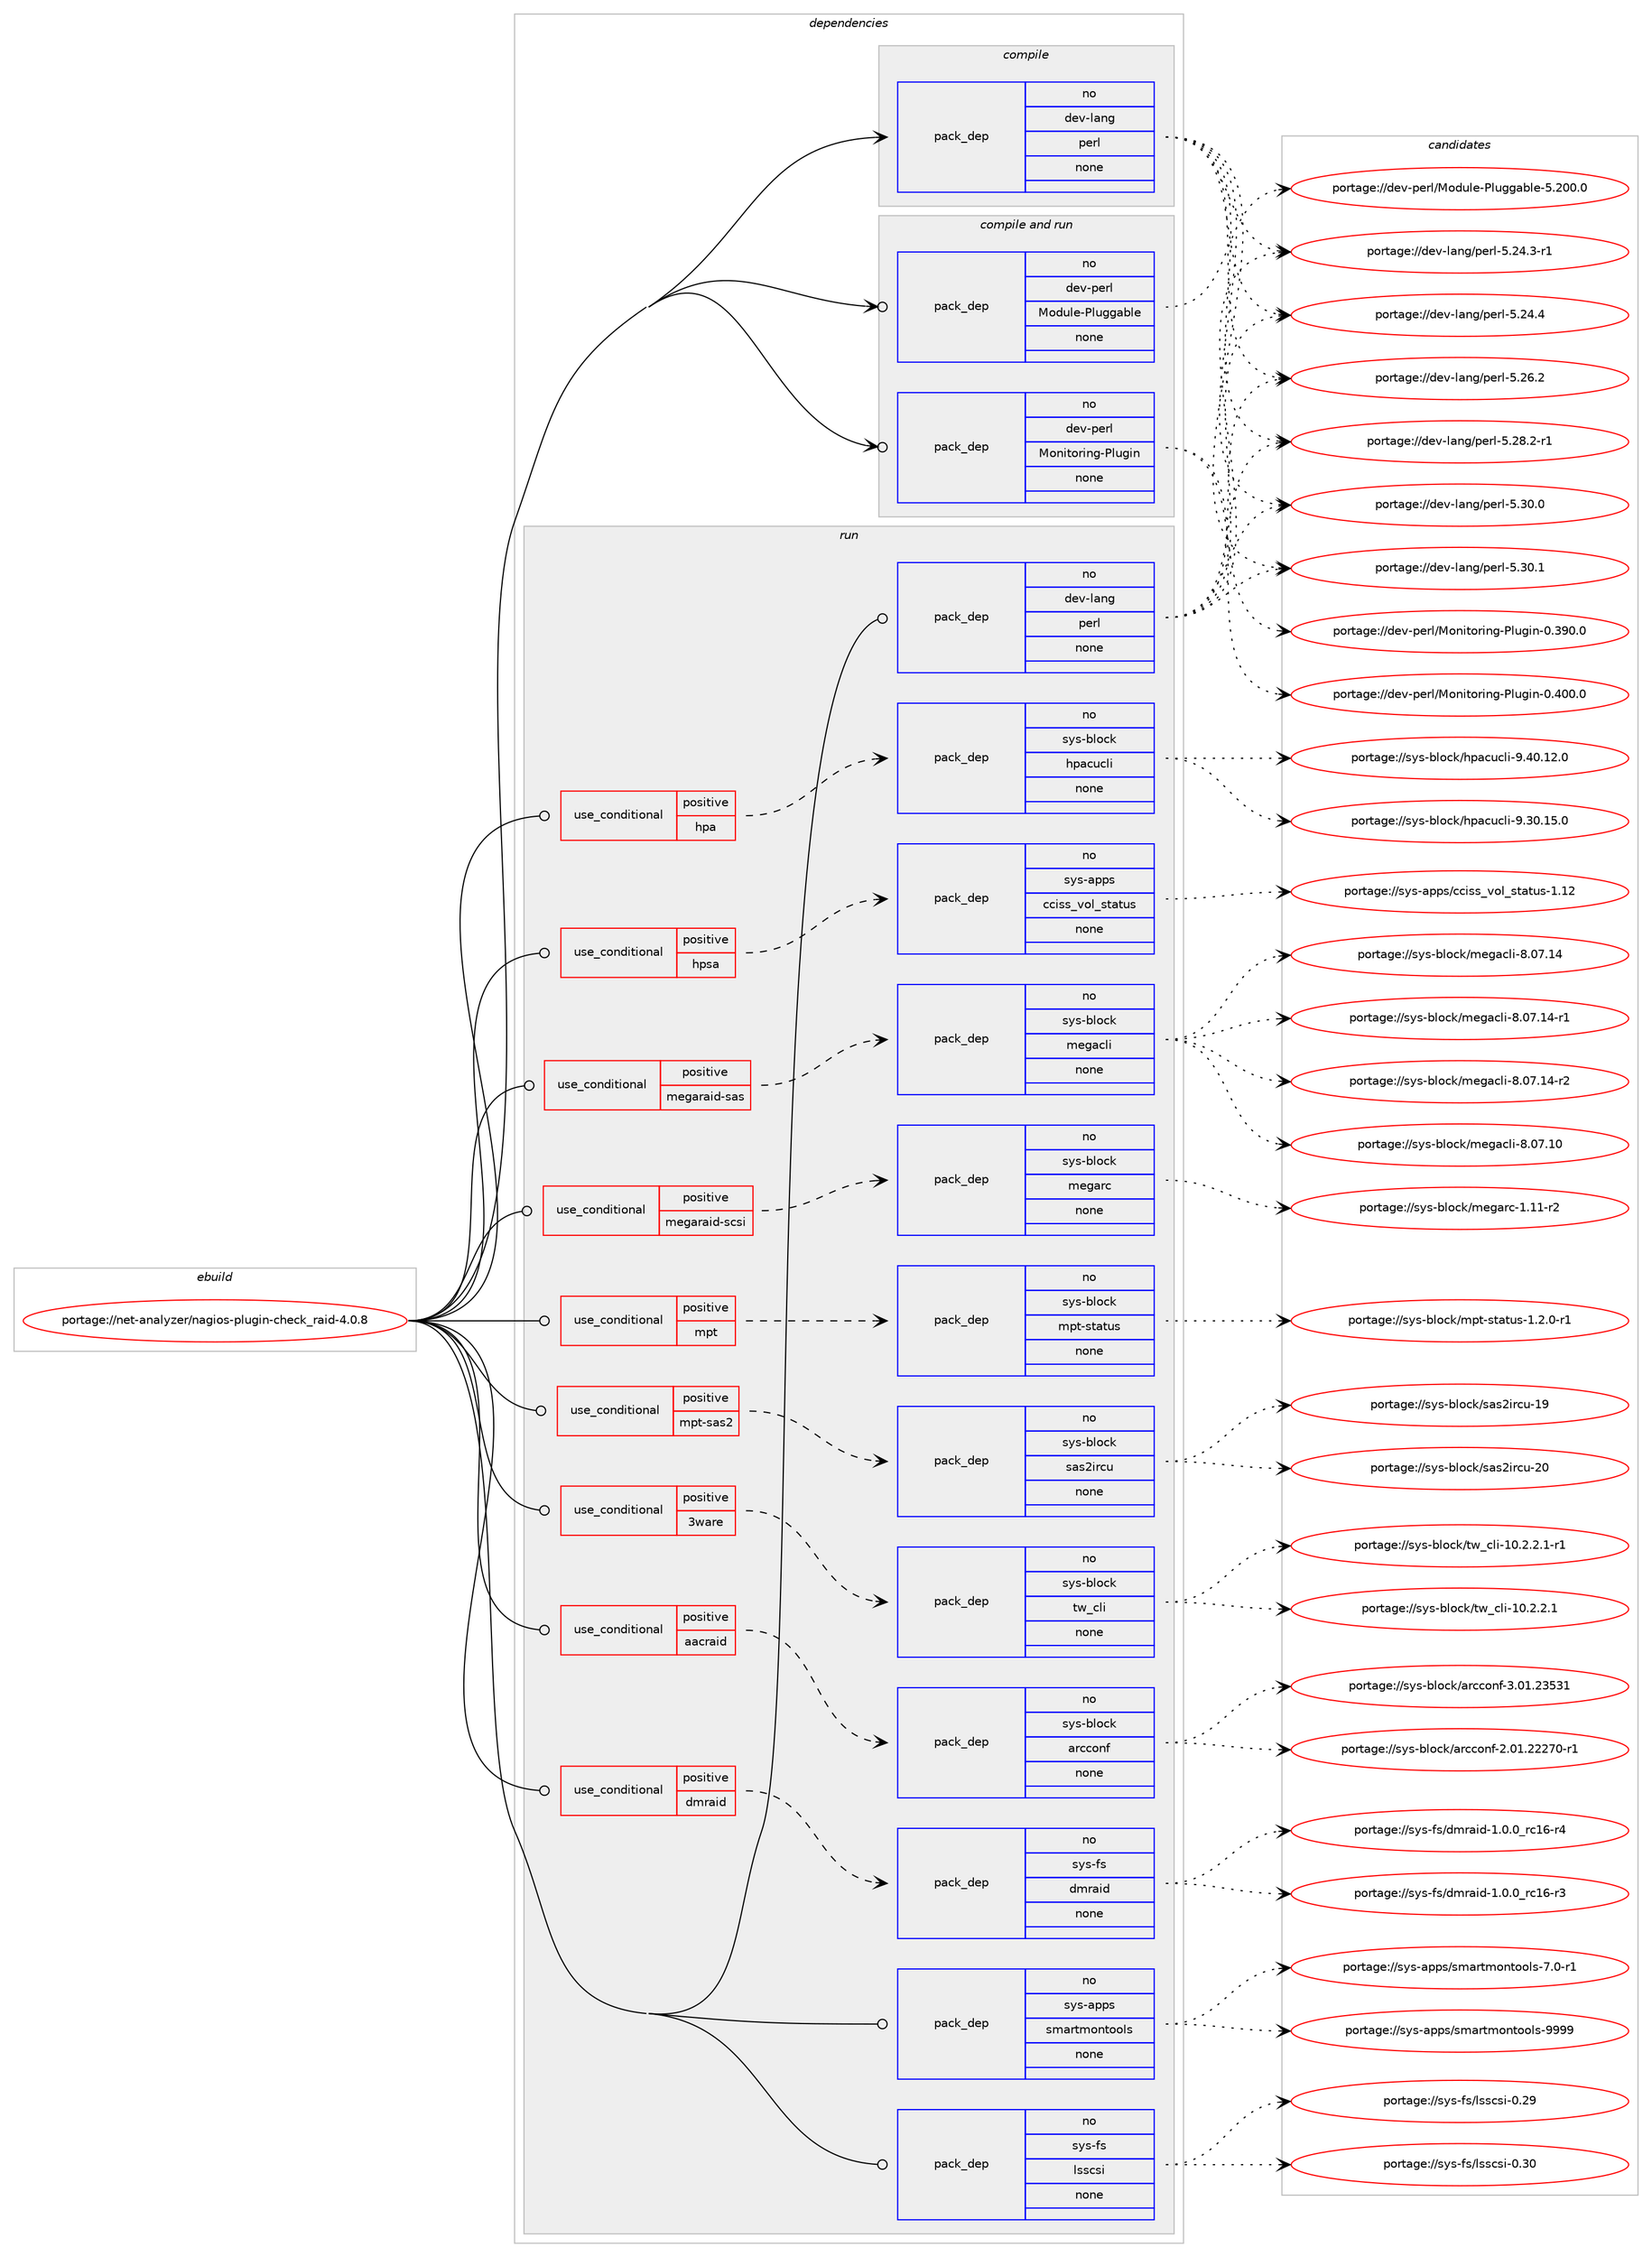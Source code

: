 digraph prolog {

# *************
# Graph options
# *************

newrank=true;
concentrate=true;
compound=true;
graph [rankdir=LR,fontname=Helvetica,fontsize=10,ranksep=1.5];#, ranksep=2.5, nodesep=0.2];
edge  [arrowhead=vee];
node  [fontname=Helvetica,fontsize=10];

# **********
# The ebuild
# **********

subgraph cluster_leftcol {
color=gray;
rank=same;
label=<<i>ebuild</i>>;
id [label="portage://net-analyzer/nagios-plugin-check_raid-4.0.8", color=red, width=4, href="../net-analyzer/nagios-plugin-check_raid-4.0.8.svg"];
}

# ****************
# The dependencies
# ****************

subgraph cluster_midcol {
color=gray;
label=<<i>dependencies</i>>;
subgraph cluster_compile {
fillcolor="#eeeeee";
style=filled;
label=<<i>compile</i>>;
subgraph pack254858 {
dependency347051 [label=<<TABLE BORDER="0" CELLBORDER="1" CELLSPACING="0" CELLPADDING="4" WIDTH="220"><TR><TD ROWSPAN="6" CELLPADDING="30">pack_dep</TD></TR><TR><TD WIDTH="110">no</TD></TR><TR><TD>dev-lang</TD></TR><TR><TD>perl</TD></TR><TR><TD>none</TD></TR><TR><TD></TD></TR></TABLE>>, shape=none, color=blue];
}
id:e -> dependency347051:w [weight=20,style="solid",arrowhead="vee"];
}
subgraph cluster_compileandrun {
fillcolor="#eeeeee";
style=filled;
label=<<i>compile and run</i>>;
subgraph pack254859 {
dependency347052 [label=<<TABLE BORDER="0" CELLBORDER="1" CELLSPACING="0" CELLPADDING="4" WIDTH="220"><TR><TD ROWSPAN="6" CELLPADDING="30">pack_dep</TD></TR><TR><TD WIDTH="110">no</TD></TR><TR><TD>dev-perl</TD></TR><TR><TD>Module-Pluggable</TD></TR><TR><TD>none</TD></TR><TR><TD></TD></TR></TABLE>>, shape=none, color=blue];
}
id:e -> dependency347052:w [weight=20,style="solid",arrowhead="odotvee"];
subgraph pack254860 {
dependency347053 [label=<<TABLE BORDER="0" CELLBORDER="1" CELLSPACING="0" CELLPADDING="4" WIDTH="220"><TR><TD ROWSPAN="6" CELLPADDING="30">pack_dep</TD></TR><TR><TD WIDTH="110">no</TD></TR><TR><TD>dev-perl</TD></TR><TR><TD>Monitoring-Plugin</TD></TR><TR><TD>none</TD></TR><TR><TD></TD></TR></TABLE>>, shape=none, color=blue];
}
id:e -> dependency347053:w [weight=20,style="solid",arrowhead="odotvee"];
}
subgraph cluster_run {
fillcolor="#eeeeee";
style=filled;
label=<<i>run</i>>;
subgraph cond86491 {
dependency347054 [label=<<TABLE BORDER="0" CELLBORDER="1" CELLSPACING="0" CELLPADDING="4"><TR><TD ROWSPAN="3" CELLPADDING="10">use_conditional</TD></TR><TR><TD>positive</TD></TR><TR><TD>3ware</TD></TR></TABLE>>, shape=none, color=red];
subgraph pack254861 {
dependency347055 [label=<<TABLE BORDER="0" CELLBORDER="1" CELLSPACING="0" CELLPADDING="4" WIDTH="220"><TR><TD ROWSPAN="6" CELLPADDING="30">pack_dep</TD></TR><TR><TD WIDTH="110">no</TD></TR><TR><TD>sys-block</TD></TR><TR><TD>tw_cli</TD></TR><TR><TD>none</TD></TR><TR><TD></TD></TR></TABLE>>, shape=none, color=blue];
}
dependency347054:e -> dependency347055:w [weight=20,style="dashed",arrowhead="vee"];
}
id:e -> dependency347054:w [weight=20,style="solid",arrowhead="odot"];
subgraph cond86492 {
dependency347056 [label=<<TABLE BORDER="0" CELLBORDER="1" CELLSPACING="0" CELLPADDING="4"><TR><TD ROWSPAN="3" CELLPADDING="10">use_conditional</TD></TR><TR><TD>positive</TD></TR><TR><TD>aacraid</TD></TR></TABLE>>, shape=none, color=red];
subgraph pack254862 {
dependency347057 [label=<<TABLE BORDER="0" CELLBORDER="1" CELLSPACING="0" CELLPADDING="4" WIDTH="220"><TR><TD ROWSPAN="6" CELLPADDING="30">pack_dep</TD></TR><TR><TD WIDTH="110">no</TD></TR><TR><TD>sys-block</TD></TR><TR><TD>arcconf</TD></TR><TR><TD>none</TD></TR><TR><TD></TD></TR></TABLE>>, shape=none, color=blue];
}
dependency347056:e -> dependency347057:w [weight=20,style="dashed",arrowhead="vee"];
}
id:e -> dependency347056:w [weight=20,style="solid",arrowhead="odot"];
subgraph cond86493 {
dependency347058 [label=<<TABLE BORDER="0" CELLBORDER="1" CELLSPACING="0" CELLPADDING="4"><TR><TD ROWSPAN="3" CELLPADDING="10">use_conditional</TD></TR><TR><TD>positive</TD></TR><TR><TD>dmraid</TD></TR></TABLE>>, shape=none, color=red];
subgraph pack254863 {
dependency347059 [label=<<TABLE BORDER="0" CELLBORDER="1" CELLSPACING="0" CELLPADDING="4" WIDTH="220"><TR><TD ROWSPAN="6" CELLPADDING="30">pack_dep</TD></TR><TR><TD WIDTH="110">no</TD></TR><TR><TD>sys-fs</TD></TR><TR><TD>dmraid</TD></TR><TR><TD>none</TD></TR><TR><TD></TD></TR></TABLE>>, shape=none, color=blue];
}
dependency347058:e -> dependency347059:w [weight=20,style="dashed",arrowhead="vee"];
}
id:e -> dependency347058:w [weight=20,style="solid",arrowhead="odot"];
subgraph cond86494 {
dependency347060 [label=<<TABLE BORDER="0" CELLBORDER="1" CELLSPACING="0" CELLPADDING="4"><TR><TD ROWSPAN="3" CELLPADDING="10">use_conditional</TD></TR><TR><TD>positive</TD></TR><TR><TD>hpa</TD></TR></TABLE>>, shape=none, color=red];
subgraph pack254864 {
dependency347061 [label=<<TABLE BORDER="0" CELLBORDER="1" CELLSPACING="0" CELLPADDING="4" WIDTH="220"><TR><TD ROWSPAN="6" CELLPADDING="30">pack_dep</TD></TR><TR><TD WIDTH="110">no</TD></TR><TR><TD>sys-block</TD></TR><TR><TD>hpacucli</TD></TR><TR><TD>none</TD></TR><TR><TD></TD></TR></TABLE>>, shape=none, color=blue];
}
dependency347060:e -> dependency347061:w [weight=20,style="dashed",arrowhead="vee"];
}
id:e -> dependency347060:w [weight=20,style="solid",arrowhead="odot"];
subgraph cond86495 {
dependency347062 [label=<<TABLE BORDER="0" CELLBORDER="1" CELLSPACING="0" CELLPADDING="4"><TR><TD ROWSPAN="3" CELLPADDING="10">use_conditional</TD></TR><TR><TD>positive</TD></TR><TR><TD>hpsa</TD></TR></TABLE>>, shape=none, color=red];
subgraph pack254865 {
dependency347063 [label=<<TABLE BORDER="0" CELLBORDER="1" CELLSPACING="0" CELLPADDING="4" WIDTH="220"><TR><TD ROWSPAN="6" CELLPADDING="30">pack_dep</TD></TR><TR><TD WIDTH="110">no</TD></TR><TR><TD>sys-apps</TD></TR><TR><TD>cciss_vol_status</TD></TR><TR><TD>none</TD></TR><TR><TD></TD></TR></TABLE>>, shape=none, color=blue];
}
dependency347062:e -> dependency347063:w [weight=20,style="dashed",arrowhead="vee"];
}
id:e -> dependency347062:w [weight=20,style="solid",arrowhead="odot"];
subgraph cond86496 {
dependency347064 [label=<<TABLE BORDER="0" CELLBORDER="1" CELLSPACING="0" CELLPADDING="4"><TR><TD ROWSPAN="3" CELLPADDING="10">use_conditional</TD></TR><TR><TD>positive</TD></TR><TR><TD>megaraid-sas</TD></TR></TABLE>>, shape=none, color=red];
subgraph pack254866 {
dependency347065 [label=<<TABLE BORDER="0" CELLBORDER="1" CELLSPACING="0" CELLPADDING="4" WIDTH="220"><TR><TD ROWSPAN="6" CELLPADDING="30">pack_dep</TD></TR><TR><TD WIDTH="110">no</TD></TR><TR><TD>sys-block</TD></TR><TR><TD>megacli</TD></TR><TR><TD>none</TD></TR><TR><TD></TD></TR></TABLE>>, shape=none, color=blue];
}
dependency347064:e -> dependency347065:w [weight=20,style="dashed",arrowhead="vee"];
}
id:e -> dependency347064:w [weight=20,style="solid",arrowhead="odot"];
subgraph cond86497 {
dependency347066 [label=<<TABLE BORDER="0" CELLBORDER="1" CELLSPACING="0" CELLPADDING="4"><TR><TD ROWSPAN="3" CELLPADDING="10">use_conditional</TD></TR><TR><TD>positive</TD></TR><TR><TD>megaraid-scsi</TD></TR></TABLE>>, shape=none, color=red];
subgraph pack254867 {
dependency347067 [label=<<TABLE BORDER="0" CELLBORDER="1" CELLSPACING="0" CELLPADDING="4" WIDTH="220"><TR><TD ROWSPAN="6" CELLPADDING="30">pack_dep</TD></TR><TR><TD WIDTH="110">no</TD></TR><TR><TD>sys-block</TD></TR><TR><TD>megarc</TD></TR><TR><TD>none</TD></TR><TR><TD></TD></TR></TABLE>>, shape=none, color=blue];
}
dependency347066:e -> dependency347067:w [weight=20,style="dashed",arrowhead="vee"];
}
id:e -> dependency347066:w [weight=20,style="solid",arrowhead="odot"];
subgraph cond86498 {
dependency347068 [label=<<TABLE BORDER="0" CELLBORDER="1" CELLSPACING="0" CELLPADDING="4"><TR><TD ROWSPAN="3" CELLPADDING="10">use_conditional</TD></TR><TR><TD>positive</TD></TR><TR><TD>mpt</TD></TR></TABLE>>, shape=none, color=red];
subgraph pack254868 {
dependency347069 [label=<<TABLE BORDER="0" CELLBORDER="1" CELLSPACING="0" CELLPADDING="4" WIDTH="220"><TR><TD ROWSPAN="6" CELLPADDING="30">pack_dep</TD></TR><TR><TD WIDTH="110">no</TD></TR><TR><TD>sys-block</TD></TR><TR><TD>mpt-status</TD></TR><TR><TD>none</TD></TR><TR><TD></TD></TR></TABLE>>, shape=none, color=blue];
}
dependency347068:e -> dependency347069:w [weight=20,style="dashed",arrowhead="vee"];
}
id:e -> dependency347068:w [weight=20,style="solid",arrowhead="odot"];
subgraph cond86499 {
dependency347070 [label=<<TABLE BORDER="0" CELLBORDER="1" CELLSPACING="0" CELLPADDING="4"><TR><TD ROWSPAN="3" CELLPADDING="10">use_conditional</TD></TR><TR><TD>positive</TD></TR><TR><TD>mpt-sas2</TD></TR></TABLE>>, shape=none, color=red];
subgraph pack254869 {
dependency347071 [label=<<TABLE BORDER="0" CELLBORDER="1" CELLSPACING="0" CELLPADDING="4" WIDTH="220"><TR><TD ROWSPAN="6" CELLPADDING="30">pack_dep</TD></TR><TR><TD WIDTH="110">no</TD></TR><TR><TD>sys-block</TD></TR><TR><TD>sas2ircu</TD></TR><TR><TD>none</TD></TR><TR><TD></TD></TR></TABLE>>, shape=none, color=blue];
}
dependency347070:e -> dependency347071:w [weight=20,style="dashed",arrowhead="vee"];
}
id:e -> dependency347070:w [weight=20,style="solid",arrowhead="odot"];
subgraph pack254870 {
dependency347072 [label=<<TABLE BORDER="0" CELLBORDER="1" CELLSPACING="0" CELLPADDING="4" WIDTH="220"><TR><TD ROWSPAN="6" CELLPADDING="30">pack_dep</TD></TR><TR><TD WIDTH="110">no</TD></TR><TR><TD>dev-lang</TD></TR><TR><TD>perl</TD></TR><TR><TD>none</TD></TR><TR><TD></TD></TR></TABLE>>, shape=none, color=blue];
}
id:e -> dependency347072:w [weight=20,style="solid",arrowhead="odot"];
subgraph pack254871 {
dependency347073 [label=<<TABLE BORDER="0" CELLBORDER="1" CELLSPACING="0" CELLPADDING="4" WIDTH="220"><TR><TD ROWSPAN="6" CELLPADDING="30">pack_dep</TD></TR><TR><TD WIDTH="110">no</TD></TR><TR><TD>sys-apps</TD></TR><TR><TD>smartmontools</TD></TR><TR><TD>none</TD></TR><TR><TD></TD></TR></TABLE>>, shape=none, color=blue];
}
id:e -> dependency347073:w [weight=20,style="solid",arrowhead="odot"];
subgraph pack254872 {
dependency347074 [label=<<TABLE BORDER="0" CELLBORDER="1" CELLSPACING="0" CELLPADDING="4" WIDTH="220"><TR><TD ROWSPAN="6" CELLPADDING="30">pack_dep</TD></TR><TR><TD WIDTH="110">no</TD></TR><TR><TD>sys-fs</TD></TR><TR><TD>lsscsi</TD></TR><TR><TD>none</TD></TR><TR><TD></TD></TR></TABLE>>, shape=none, color=blue];
}
id:e -> dependency347074:w [weight=20,style="solid",arrowhead="odot"];
}
}

# **************
# The candidates
# **************

subgraph cluster_choices {
rank=same;
color=gray;
label=<<i>candidates</i>>;

subgraph choice254858 {
color=black;
nodesep=1;
choiceportage100101118451089711010347112101114108455346505246514511449 [label="portage://dev-lang/perl-5.24.3-r1", color=red, width=4,href="../dev-lang/perl-5.24.3-r1.svg"];
choiceportage10010111845108971101034711210111410845534650524652 [label="portage://dev-lang/perl-5.24.4", color=red, width=4,href="../dev-lang/perl-5.24.4.svg"];
choiceportage10010111845108971101034711210111410845534650544650 [label="portage://dev-lang/perl-5.26.2", color=red, width=4,href="../dev-lang/perl-5.26.2.svg"];
choiceportage100101118451089711010347112101114108455346505646504511449 [label="portage://dev-lang/perl-5.28.2-r1", color=red, width=4,href="../dev-lang/perl-5.28.2-r1.svg"];
choiceportage10010111845108971101034711210111410845534651484648 [label="portage://dev-lang/perl-5.30.0", color=red, width=4,href="../dev-lang/perl-5.30.0.svg"];
choiceportage10010111845108971101034711210111410845534651484649 [label="portage://dev-lang/perl-5.30.1", color=red, width=4,href="../dev-lang/perl-5.30.1.svg"];
dependency347051:e -> choiceportage100101118451089711010347112101114108455346505246514511449:w [style=dotted,weight="100"];
dependency347051:e -> choiceportage10010111845108971101034711210111410845534650524652:w [style=dotted,weight="100"];
dependency347051:e -> choiceportage10010111845108971101034711210111410845534650544650:w [style=dotted,weight="100"];
dependency347051:e -> choiceportage100101118451089711010347112101114108455346505646504511449:w [style=dotted,weight="100"];
dependency347051:e -> choiceportage10010111845108971101034711210111410845534651484648:w [style=dotted,weight="100"];
dependency347051:e -> choiceportage10010111845108971101034711210111410845534651484649:w [style=dotted,weight="100"];
}
subgraph choice254859 {
color=black;
nodesep=1;
choiceportage100101118451121011141084777111100117108101458010811710310397981081014553465048484648 [label="portage://dev-perl/Module-Pluggable-5.200.0", color=red, width=4,href="../dev-perl/Module-Pluggable-5.200.0.svg"];
dependency347052:e -> choiceportage100101118451121011141084777111100117108101458010811710310397981081014553465048484648:w [style=dotted,weight="100"];
}
subgraph choice254860 {
color=black;
nodesep=1;
choiceportage10010111845112101114108477711111010511611111410511010345801081171031051104548465157484648 [label="portage://dev-perl/Monitoring-Plugin-0.390.0", color=red, width=4,href="../dev-perl/Monitoring-Plugin-0.390.0.svg"];
choiceportage10010111845112101114108477711111010511611111410511010345801081171031051104548465248484648 [label="portage://dev-perl/Monitoring-Plugin-0.400.0", color=red, width=4,href="../dev-perl/Monitoring-Plugin-0.400.0.svg"];
dependency347053:e -> choiceportage10010111845112101114108477711111010511611111410511010345801081171031051104548465157484648:w [style=dotted,weight="100"];
dependency347053:e -> choiceportage10010111845112101114108477711111010511611111410511010345801081171031051104548465248484648:w [style=dotted,weight="100"];
}
subgraph choice254861 {
color=black;
nodesep=1;
choiceportage115121115459810811199107471161199599108105454948465046504649 [label="portage://sys-block/tw_cli-10.2.2.1", color=red, width=4,href="../sys-block/tw_cli-10.2.2.1.svg"];
choiceportage1151211154598108111991074711611995991081054549484650465046494511449 [label="portage://sys-block/tw_cli-10.2.2.1-r1", color=red, width=4,href="../sys-block/tw_cli-10.2.2.1-r1.svg"];
dependency347055:e -> choiceportage115121115459810811199107471161199599108105454948465046504649:w [style=dotted,weight="100"];
dependency347055:e -> choiceportage1151211154598108111991074711611995991081054549484650465046494511449:w [style=dotted,weight="100"];
}
subgraph choice254862 {
color=black;
nodesep=1;
choiceportage1151211154598108111991074797114999911111010245504648494650505055484511449 [label="portage://sys-block/arcconf-2.01.22270-r1", color=red, width=4,href="../sys-block/arcconf-2.01.22270-r1.svg"];
choiceportage115121115459810811199107479711499991111101024551464849465051535149 [label="portage://sys-block/arcconf-3.01.23531", color=red, width=4,href="../sys-block/arcconf-3.01.23531.svg"];
dependency347057:e -> choiceportage1151211154598108111991074797114999911111010245504648494650505055484511449:w [style=dotted,weight="100"];
dependency347057:e -> choiceportage115121115459810811199107479711499991111101024551464849465051535149:w [style=dotted,weight="100"];
}
subgraph choice254863 {
color=black;
nodesep=1;
choiceportage115121115451021154710010911497105100454946484648951149949544511451 [label="portage://sys-fs/dmraid-1.0.0_rc16-r3", color=red, width=4,href="../sys-fs/dmraid-1.0.0_rc16-r3.svg"];
choiceportage115121115451021154710010911497105100454946484648951149949544511452 [label="portage://sys-fs/dmraid-1.0.0_rc16-r4", color=red, width=4,href="../sys-fs/dmraid-1.0.0_rc16-r4.svg"];
dependency347059:e -> choiceportage115121115451021154710010911497105100454946484648951149949544511451:w [style=dotted,weight="100"];
dependency347059:e -> choiceportage115121115451021154710010911497105100454946484648951149949544511452:w [style=dotted,weight="100"];
}
subgraph choice254864 {
color=black;
nodesep=1;
choiceportage1151211154598108111991074710411297991179910810545574651484649534648 [label="portage://sys-block/hpacucli-9.30.15.0", color=red, width=4,href="../sys-block/hpacucli-9.30.15.0.svg"];
choiceportage1151211154598108111991074710411297991179910810545574652484649504648 [label="portage://sys-block/hpacucli-9.40.12.0", color=red, width=4,href="../sys-block/hpacucli-9.40.12.0.svg"];
dependency347061:e -> choiceportage1151211154598108111991074710411297991179910810545574651484649534648:w [style=dotted,weight="100"];
dependency347061:e -> choiceportage1151211154598108111991074710411297991179910810545574652484649504648:w [style=dotted,weight="100"];
}
subgraph choice254865 {
color=black;
nodesep=1;
choiceportage11512111545971121121154799991051151159511811110895115116971161171154549464950 [label="portage://sys-apps/cciss_vol_status-1.12", color=red, width=4,href="../sys-apps/cciss_vol_status-1.12.svg"];
dependency347063:e -> choiceportage11512111545971121121154799991051151159511811110895115116971161171154549464950:w [style=dotted,weight="100"];
}
subgraph choice254866 {
color=black;
nodesep=1;
choiceportage1151211154598108111991074710910110397991081054556464855464948 [label="portage://sys-block/megacli-8.07.10", color=red, width=4,href="../sys-block/megacli-8.07.10.svg"];
choiceportage1151211154598108111991074710910110397991081054556464855464952 [label="portage://sys-block/megacli-8.07.14", color=red, width=4,href="../sys-block/megacli-8.07.14.svg"];
choiceportage11512111545981081119910747109101103979910810545564648554649524511449 [label="portage://sys-block/megacli-8.07.14-r1", color=red, width=4,href="../sys-block/megacli-8.07.14-r1.svg"];
choiceportage11512111545981081119910747109101103979910810545564648554649524511450 [label="portage://sys-block/megacli-8.07.14-r2", color=red, width=4,href="../sys-block/megacli-8.07.14-r2.svg"];
dependency347065:e -> choiceportage1151211154598108111991074710910110397991081054556464855464948:w [style=dotted,weight="100"];
dependency347065:e -> choiceportage1151211154598108111991074710910110397991081054556464855464952:w [style=dotted,weight="100"];
dependency347065:e -> choiceportage11512111545981081119910747109101103979910810545564648554649524511449:w [style=dotted,weight="100"];
dependency347065:e -> choiceportage11512111545981081119910747109101103979910810545564648554649524511450:w [style=dotted,weight="100"];
}
subgraph choice254867 {
color=black;
nodesep=1;
choiceportage11512111545981081119910747109101103971149945494649494511450 [label="portage://sys-block/megarc-1.11-r2", color=red, width=4,href="../sys-block/megarc-1.11-r2.svg"];
dependency347067:e -> choiceportage11512111545981081119910747109101103971149945494649494511450:w [style=dotted,weight="100"];
}
subgraph choice254868 {
color=black;
nodesep=1;
choiceportage1151211154598108111991074710911211645115116971161171154549465046484511449 [label="portage://sys-block/mpt-status-1.2.0-r1", color=red, width=4,href="../sys-block/mpt-status-1.2.0-r1.svg"];
dependency347069:e -> choiceportage1151211154598108111991074710911211645115116971161171154549465046484511449:w [style=dotted,weight="100"];
}
subgraph choice254869 {
color=black;
nodesep=1;
choiceportage11512111545981081119910747115971155010511499117454957 [label="portage://sys-block/sas2ircu-19", color=red, width=4,href="../sys-block/sas2ircu-19.svg"];
choiceportage11512111545981081119910747115971155010511499117455048 [label="portage://sys-block/sas2ircu-20", color=red, width=4,href="../sys-block/sas2ircu-20.svg"];
dependency347071:e -> choiceportage11512111545981081119910747115971155010511499117454957:w [style=dotted,weight="100"];
dependency347071:e -> choiceportage11512111545981081119910747115971155010511499117455048:w [style=dotted,weight="100"];
}
subgraph choice254870 {
color=black;
nodesep=1;
choiceportage100101118451089711010347112101114108455346505246514511449 [label="portage://dev-lang/perl-5.24.3-r1", color=red, width=4,href="../dev-lang/perl-5.24.3-r1.svg"];
choiceportage10010111845108971101034711210111410845534650524652 [label="portage://dev-lang/perl-5.24.4", color=red, width=4,href="../dev-lang/perl-5.24.4.svg"];
choiceportage10010111845108971101034711210111410845534650544650 [label="portage://dev-lang/perl-5.26.2", color=red, width=4,href="../dev-lang/perl-5.26.2.svg"];
choiceportage100101118451089711010347112101114108455346505646504511449 [label="portage://dev-lang/perl-5.28.2-r1", color=red, width=4,href="../dev-lang/perl-5.28.2-r1.svg"];
choiceportage10010111845108971101034711210111410845534651484648 [label="portage://dev-lang/perl-5.30.0", color=red, width=4,href="../dev-lang/perl-5.30.0.svg"];
choiceportage10010111845108971101034711210111410845534651484649 [label="portage://dev-lang/perl-5.30.1", color=red, width=4,href="../dev-lang/perl-5.30.1.svg"];
dependency347072:e -> choiceportage100101118451089711010347112101114108455346505246514511449:w [style=dotted,weight="100"];
dependency347072:e -> choiceportage10010111845108971101034711210111410845534650524652:w [style=dotted,weight="100"];
dependency347072:e -> choiceportage10010111845108971101034711210111410845534650544650:w [style=dotted,weight="100"];
dependency347072:e -> choiceportage100101118451089711010347112101114108455346505646504511449:w [style=dotted,weight="100"];
dependency347072:e -> choiceportage10010111845108971101034711210111410845534651484648:w [style=dotted,weight="100"];
dependency347072:e -> choiceportage10010111845108971101034711210111410845534651484649:w [style=dotted,weight="100"];
}
subgraph choice254871 {
color=black;
nodesep=1;
choiceportage11512111545971121121154711510997114116109111110116111111108115455546484511449 [label="portage://sys-apps/smartmontools-7.0-r1", color=red, width=4,href="../sys-apps/smartmontools-7.0-r1.svg"];
choiceportage115121115459711211211547115109971141161091111101161111111081154557575757 [label="portage://sys-apps/smartmontools-9999", color=red, width=4,href="../sys-apps/smartmontools-9999.svg"];
dependency347073:e -> choiceportage11512111545971121121154711510997114116109111110116111111108115455546484511449:w [style=dotted,weight="100"];
dependency347073:e -> choiceportage115121115459711211211547115109971141161091111101161111111081154557575757:w [style=dotted,weight="100"];
}
subgraph choice254872 {
color=black;
nodesep=1;
choiceportage1151211154510211547108115115991151054548465057 [label="portage://sys-fs/lsscsi-0.29", color=red, width=4,href="../sys-fs/lsscsi-0.29.svg"];
choiceportage1151211154510211547108115115991151054548465148 [label="portage://sys-fs/lsscsi-0.30", color=red, width=4,href="../sys-fs/lsscsi-0.30.svg"];
dependency347074:e -> choiceportage1151211154510211547108115115991151054548465057:w [style=dotted,weight="100"];
dependency347074:e -> choiceportage1151211154510211547108115115991151054548465148:w [style=dotted,weight="100"];
}
}

}
